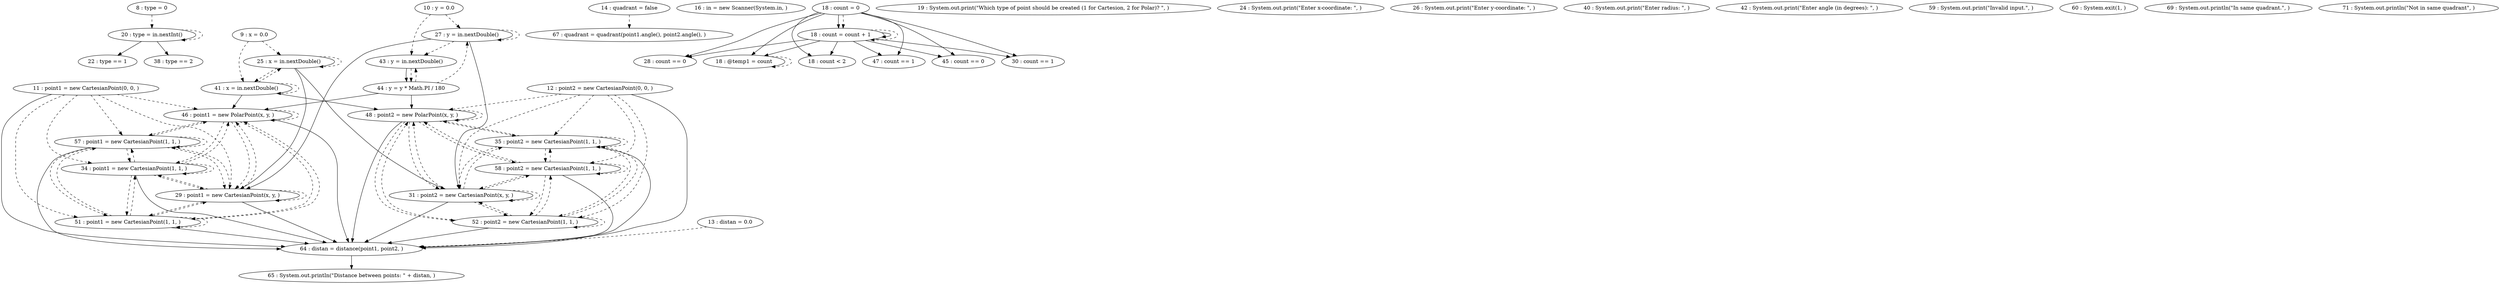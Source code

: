 digraph G {
"8 : type = 0"
"8 : type = 0" -> "20 : type = in.nextInt()" [style=dashed]
"9 : x = 0.0"
"9 : x = 0.0" -> "25 : x = in.nextDouble()" [style=dashed]
"9 : x = 0.0" -> "41 : x = in.nextDouble()" [style=dashed]
"10 : y = 0.0"
"10 : y = 0.0" -> "27 : y = in.nextDouble()" [style=dashed]
"10 : y = 0.0" -> "43 : y = in.nextDouble()" [style=dashed]
"11 : point1 = new CartesianPoint(0, 0, )"
"11 : point1 = new CartesianPoint(0, 0, )" -> "64 : distan = distance(point1, point2, )"
"11 : point1 = new CartesianPoint(0, 0, )" -> "57 : point1 = new CartesianPoint(1, 1, )" [style=dashed]
"11 : point1 = new CartesianPoint(0, 0, )" -> "34 : point1 = new CartesianPoint(1, 1, )" [style=dashed]
"11 : point1 = new CartesianPoint(0, 0, )" -> "46 : point1 = new PolarPoint(x, y, )" [style=dashed]
"11 : point1 = new CartesianPoint(0, 0, )" -> "51 : point1 = new CartesianPoint(1, 1, )" [style=dashed]
"11 : point1 = new CartesianPoint(0, 0, )" -> "29 : point1 = new CartesianPoint(x, y, )" [style=dashed]
"12 : point2 = new CartesianPoint(0, 0, )"
"12 : point2 = new CartesianPoint(0, 0, )" -> "64 : distan = distance(point1, point2, )"
"12 : point2 = new CartesianPoint(0, 0, )" -> "35 : point2 = new CartesianPoint(1, 1, )" [style=dashed]
"12 : point2 = new CartesianPoint(0, 0, )" -> "48 : point2 = new PolarPoint(x, y, )" [style=dashed]
"12 : point2 = new CartesianPoint(0, 0, )" -> "52 : point2 = new CartesianPoint(1, 1, )" [style=dashed]
"12 : point2 = new CartesianPoint(0, 0, )" -> "31 : point2 = new CartesianPoint(x, y, )" [style=dashed]
"12 : point2 = new CartesianPoint(0, 0, )" -> "58 : point2 = new CartesianPoint(1, 1, )" [style=dashed]
"13 : distan = 0.0"
"13 : distan = 0.0" -> "64 : distan = distance(point1, point2, )" [style=dashed]
"14 : quadrant = false"
"14 : quadrant = false" -> "67 : quadrant = quadrant(point1.angle(), point2.angle(), )" [style=dashed]
"16 : in = new Scanner(System.in, )"
"18 : count = 0"
"18 : count = 0" -> "28 : count == 0"
"18 : count = 0" -> "18 : @temp1 = count"
"18 : count = 0" -> "18 : count < 2"
"18 : count = 0" -> "18 : count = count + 1"
"18 : count = 0" -> "47 : count == 1"
"18 : count = 0" -> "45 : count == 0"
"18 : count = 0" -> "30 : count == 1"
"18 : count = 0" -> "18 : count = count + 1" [style=dashed]
"18 : count < 2"
"19 : System.out.print(\"Which type of point should be created (1 for Cartesion, 2 for Polar)? \", )"
"20 : type = in.nextInt()"
"20 : type = in.nextInt()" -> "22 : type == 1"
"20 : type = in.nextInt()" -> "38 : type == 2"
"20 : type = in.nextInt()" -> "20 : type = in.nextInt()" [style=dashed]
"22 : type == 1"
"64 : distan = distance(point1, point2, )"
"64 : distan = distance(point1, point2, )" -> "65 : System.out.println(\"Distance between points: \" + distan, )"
"65 : System.out.println(\"Distance between points: \" + distan, )"
"67 : quadrant = quadrant(point1.angle(), point2.angle(), )"
"24 : System.out.print(\"Enter x-coordinate: \", )"
"25 : x = in.nextDouble()"
"25 : x = in.nextDouble()" -> "29 : point1 = new CartesianPoint(x, y, )"
"25 : x = in.nextDouble()" -> "31 : point2 = new CartesianPoint(x, y, )"
"25 : x = in.nextDouble()" -> "25 : x = in.nextDouble()" [style=dashed]
"25 : x = in.nextDouble()" -> "41 : x = in.nextDouble()" [style=dashed]
"26 : System.out.print(\"Enter y-coordinate: \", )"
"27 : y = in.nextDouble()"
"27 : y = in.nextDouble()" -> "29 : point1 = new CartesianPoint(x, y, )"
"27 : y = in.nextDouble()" -> "31 : point2 = new CartesianPoint(x, y, )"
"27 : y = in.nextDouble()" -> "27 : y = in.nextDouble()" [style=dashed]
"27 : y = in.nextDouble()" -> "43 : y = in.nextDouble()" [style=dashed]
"28 : count == 0"
"29 : point1 = new CartesianPoint(x, y, )"
"29 : point1 = new CartesianPoint(x, y, )" -> "64 : distan = distance(point1, point2, )"
"29 : point1 = new CartesianPoint(x, y, )" -> "57 : point1 = new CartesianPoint(1, 1, )" [style=dashed]
"29 : point1 = new CartesianPoint(x, y, )" -> "34 : point1 = new CartesianPoint(1, 1, )" [style=dashed]
"29 : point1 = new CartesianPoint(x, y, )" -> "46 : point1 = new PolarPoint(x, y, )" [style=dashed]
"29 : point1 = new CartesianPoint(x, y, )" -> "51 : point1 = new CartesianPoint(1, 1, )" [style=dashed]
"29 : point1 = new CartesianPoint(x, y, )" -> "29 : point1 = new CartesianPoint(x, y, )" [style=dashed]
"30 : count == 1"
"31 : point2 = new CartesianPoint(x, y, )"
"31 : point2 = new CartesianPoint(x, y, )" -> "64 : distan = distance(point1, point2, )"
"31 : point2 = new CartesianPoint(x, y, )" -> "35 : point2 = new CartesianPoint(1, 1, )" [style=dashed]
"31 : point2 = new CartesianPoint(x, y, )" -> "48 : point2 = new PolarPoint(x, y, )" [style=dashed]
"31 : point2 = new CartesianPoint(x, y, )" -> "52 : point2 = new CartesianPoint(1, 1, )" [style=dashed]
"31 : point2 = new CartesianPoint(x, y, )" -> "31 : point2 = new CartesianPoint(x, y, )" [style=dashed]
"31 : point2 = new CartesianPoint(x, y, )" -> "58 : point2 = new CartesianPoint(1, 1, )" [style=dashed]
"34 : point1 = new CartesianPoint(1, 1, )"
"34 : point1 = new CartesianPoint(1, 1, )" -> "64 : distan = distance(point1, point2, )"
"34 : point1 = new CartesianPoint(1, 1, )" -> "57 : point1 = new CartesianPoint(1, 1, )" [style=dashed]
"34 : point1 = new CartesianPoint(1, 1, )" -> "34 : point1 = new CartesianPoint(1, 1, )" [style=dashed]
"34 : point1 = new CartesianPoint(1, 1, )" -> "46 : point1 = new PolarPoint(x, y, )" [style=dashed]
"34 : point1 = new CartesianPoint(1, 1, )" -> "51 : point1 = new CartesianPoint(1, 1, )" [style=dashed]
"34 : point1 = new CartesianPoint(1, 1, )" -> "29 : point1 = new CartesianPoint(x, y, )" [style=dashed]
"35 : point2 = new CartesianPoint(1, 1, )"
"35 : point2 = new CartesianPoint(1, 1, )" -> "64 : distan = distance(point1, point2, )"
"35 : point2 = new CartesianPoint(1, 1, )" -> "35 : point2 = new CartesianPoint(1, 1, )" [style=dashed]
"35 : point2 = new CartesianPoint(1, 1, )" -> "48 : point2 = new PolarPoint(x, y, )" [style=dashed]
"35 : point2 = new CartesianPoint(1, 1, )" -> "52 : point2 = new CartesianPoint(1, 1, )" [style=dashed]
"35 : point2 = new CartesianPoint(1, 1, )" -> "31 : point2 = new CartesianPoint(x, y, )" [style=dashed]
"35 : point2 = new CartesianPoint(1, 1, )" -> "58 : point2 = new CartesianPoint(1, 1, )" [style=dashed]
"38 : type == 2"
"40 : System.out.print(\"Enter radius: \", )"
"41 : x = in.nextDouble()"
"41 : x = in.nextDouble()" -> "48 : point2 = new PolarPoint(x, y, )"
"41 : x = in.nextDouble()" -> "46 : point1 = new PolarPoint(x, y, )"
"41 : x = in.nextDouble()" -> "25 : x = in.nextDouble()" [style=dashed]
"41 : x = in.nextDouble()" -> "41 : x = in.nextDouble()" [style=dashed]
"42 : System.out.print(\"Enter angle (in degrees): \", )"
"43 : y = in.nextDouble()"
"43 : y = in.nextDouble()" -> "44 : y = y * Math.PI / 180"
"43 : y = in.nextDouble()" -> "44 : y = y * Math.PI / 180" [style=dashed]
"44 : y = y * Math.PI / 180"
"44 : y = y * Math.PI / 180" -> "48 : point2 = new PolarPoint(x, y, )"
"44 : y = y * Math.PI / 180" -> "46 : point1 = new PolarPoint(x, y, )"
"44 : y = y * Math.PI / 180" -> "27 : y = in.nextDouble()" [style=dashed]
"44 : y = y * Math.PI / 180" -> "43 : y = in.nextDouble()" [style=dashed]
"45 : count == 0"
"46 : point1 = new PolarPoint(x, y, )"
"46 : point1 = new PolarPoint(x, y, )" -> "64 : distan = distance(point1, point2, )"
"46 : point1 = new PolarPoint(x, y, )" -> "57 : point1 = new CartesianPoint(1, 1, )" [style=dashed]
"46 : point1 = new PolarPoint(x, y, )" -> "34 : point1 = new CartesianPoint(1, 1, )" [style=dashed]
"46 : point1 = new PolarPoint(x, y, )" -> "46 : point1 = new PolarPoint(x, y, )" [style=dashed]
"46 : point1 = new PolarPoint(x, y, )" -> "51 : point1 = new CartesianPoint(1, 1, )" [style=dashed]
"46 : point1 = new PolarPoint(x, y, )" -> "29 : point1 = new CartesianPoint(x, y, )" [style=dashed]
"47 : count == 1"
"48 : point2 = new PolarPoint(x, y, )"
"48 : point2 = new PolarPoint(x, y, )" -> "64 : distan = distance(point1, point2, )"
"48 : point2 = new PolarPoint(x, y, )" -> "35 : point2 = new CartesianPoint(1, 1, )" [style=dashed]
"48 : point2 = new PolarPoint(x, y, )" -> "48 : point2 = new PolarPoint(x, y, )" [style=dashed]
"48 : point2 = new PolarPoint(x, y, )" -> "52 : point2 = new CartesianPoint(1, 1, )" [style=dashed]
"48 : point2 = new PolarPoint(x, y, )" -> "31 : point2 = new CartesianPoint(x, y, )" [style=dashed]
"48 : point2 = new PolarPoint(x, y, )" -> "58 : point2 = new CartesianPoint(1, 1, )" [style=dashed]
"51 : point1 = new CartesianPoint(1, 1, )"
"51 : point1 = new CartesianPoint(1, 1, )" -> "64 : distan = distance(point1, point2, )"
"51 : point1 = new CartesianPoint(1, 1, )" -> "57 : point1 = new CartesianPoint(1, 1, )" [style=dashed]
"51 : point1 = new CartesianPoint(1, 1, )" -> "34 : point1 = new CartesianPoint(1, 1, )" [style=dashed]
"51 : point1 = new CartesianPoint(1, 1, )" -> "46 : point1 = new PolarPoint(x, y, )" [style=dashed]
"51 : point1 = new CartesianPoint(1, 1, )" -> "51 : point1 = new CartesianPoint(1, 1, )" [style=dashed]
"51 : point1 = new CartesianPoint(1, 1, )" -> "29 : point1 = new CartesianPoint(x, y, )" [style=dashed]
"52 : point2 = new CartesianPoint(1, 1, )"
"52 : point2 = new CartesianPoint(1, 1, )" -> "64 : distan = distance(point1, point2, )"
"52 : point2 = new CartesianPoint(1, 1, )" -> "35 : point2 = new CartesianPoint(1, 1, )" [style=dashed]
"52 : point2 = new CartesianPoint(1, 1, )" -> "48 : point2 = new PolarPoint(x, y, )" [style=dashed]
"52 : point2 = new CartesianPoint(1, 1, )" -> "52 : point2 = new CartesianPoint(1, 1, )" [style=dashed]
"52 : point2 = new CartesianPoint(1, 1, )" -> "31 : point2 = new CartesianPoint(x, y, )" [style=dashed]
"52 : point2 = new CartesianPoint(1, 1, )" -> "58 : point2 = new CartesianPoint(1, 1, )" [style=dashed]
"57 : point1 = new CartesianPoint(1, 1, )"
"57 : point1 = new CartesianPoint(1, 1, )" -> "64 : distan = distance(point1, point2, )"
"57 : point1 = new CartesianPoint(1, 1, )" -> "57 : point1 = new CartesianPoint(1, 1, )" [style=dashed]
"57 : point1 = new CartesianPoint(1, 1, )" -> "34 : point1 = new CartesianPoint(1, 1, )" [style=dashed]
"57 : point1 = new CartesianPoint(1, 1, )" -> "46 : point1 = new PolarPoint(x, y, )" [style=dashed]
"57 : point1 = new CartesianPoint(1, 1, )" -> "51 : point1 = new CartesianPoint(1, 1, )" [style=dashed]
"57 : point1 = new CartesianPoint(1, 1, )" -> "29 : point1 = new CartesianPoint(x, y, )" [style=dashed]
"58 : point2 = new CartesianPoint(1, 1, )"
"58 : point2 = new CartesianPoint(1, 1, )" -> "64 : distan = distance(point1, point2, )"
"58 : point2 = new CartesianPoint(1, 1, )" -> "35 : point2 = new CartesianPoint(1, 1, )" [style=dashed]
"58 : point2 = new CartesianPoint(1, 1, )" -> "48 : point2 = new PolarPoint(x, y, )" [style=dashed]
"58 : point2 = new CartesianPoint(1, 1, )" -> "52 : point2 = new CartesianPoint(1, 1, )" [style=dashed]
"58 : point2 = new CartesianPoint(1, 1, )" -> "31 : point2 = new CartesianPoint(x, y, )" [style=dashed]
"58 : point2 = new CartesianPoint(1, 1, )" -> "58 : point2 = new CartesianPoint(1, 1, )" [style=dashed]
"59 : System.out.print(\"Invalid input.\", )"
"60 : System.exit(1, )"
"18 : @temp1 = count"
"18 : @temp1 = count" -> "18 : @temp1 = count" [style=dashed]
"18 : count = count + 1"
"18 : count = count + 1" -> "28 : count == 0"
"18 : count = count + 1" -> "18 : @temp1 = count"
"18 : count = count + 1" -> "18 : count < 2"
"18 : count = count + 1" -> "18 : count = count + 1"
"18 : count = count + 1" -> "47 : count == 1"
"18 : count = count + 1" -> "45 : count == 0"
"18 : count = count + 1" -> "30 : count == 1"
"18 : count = count + 1" -> "18 : count = count + 1" [style=dashed]
"69 : System.out.println(\"In same quadrant.\", )"
"71 : System.out.println(\"Not in same quadrant\", )"
}